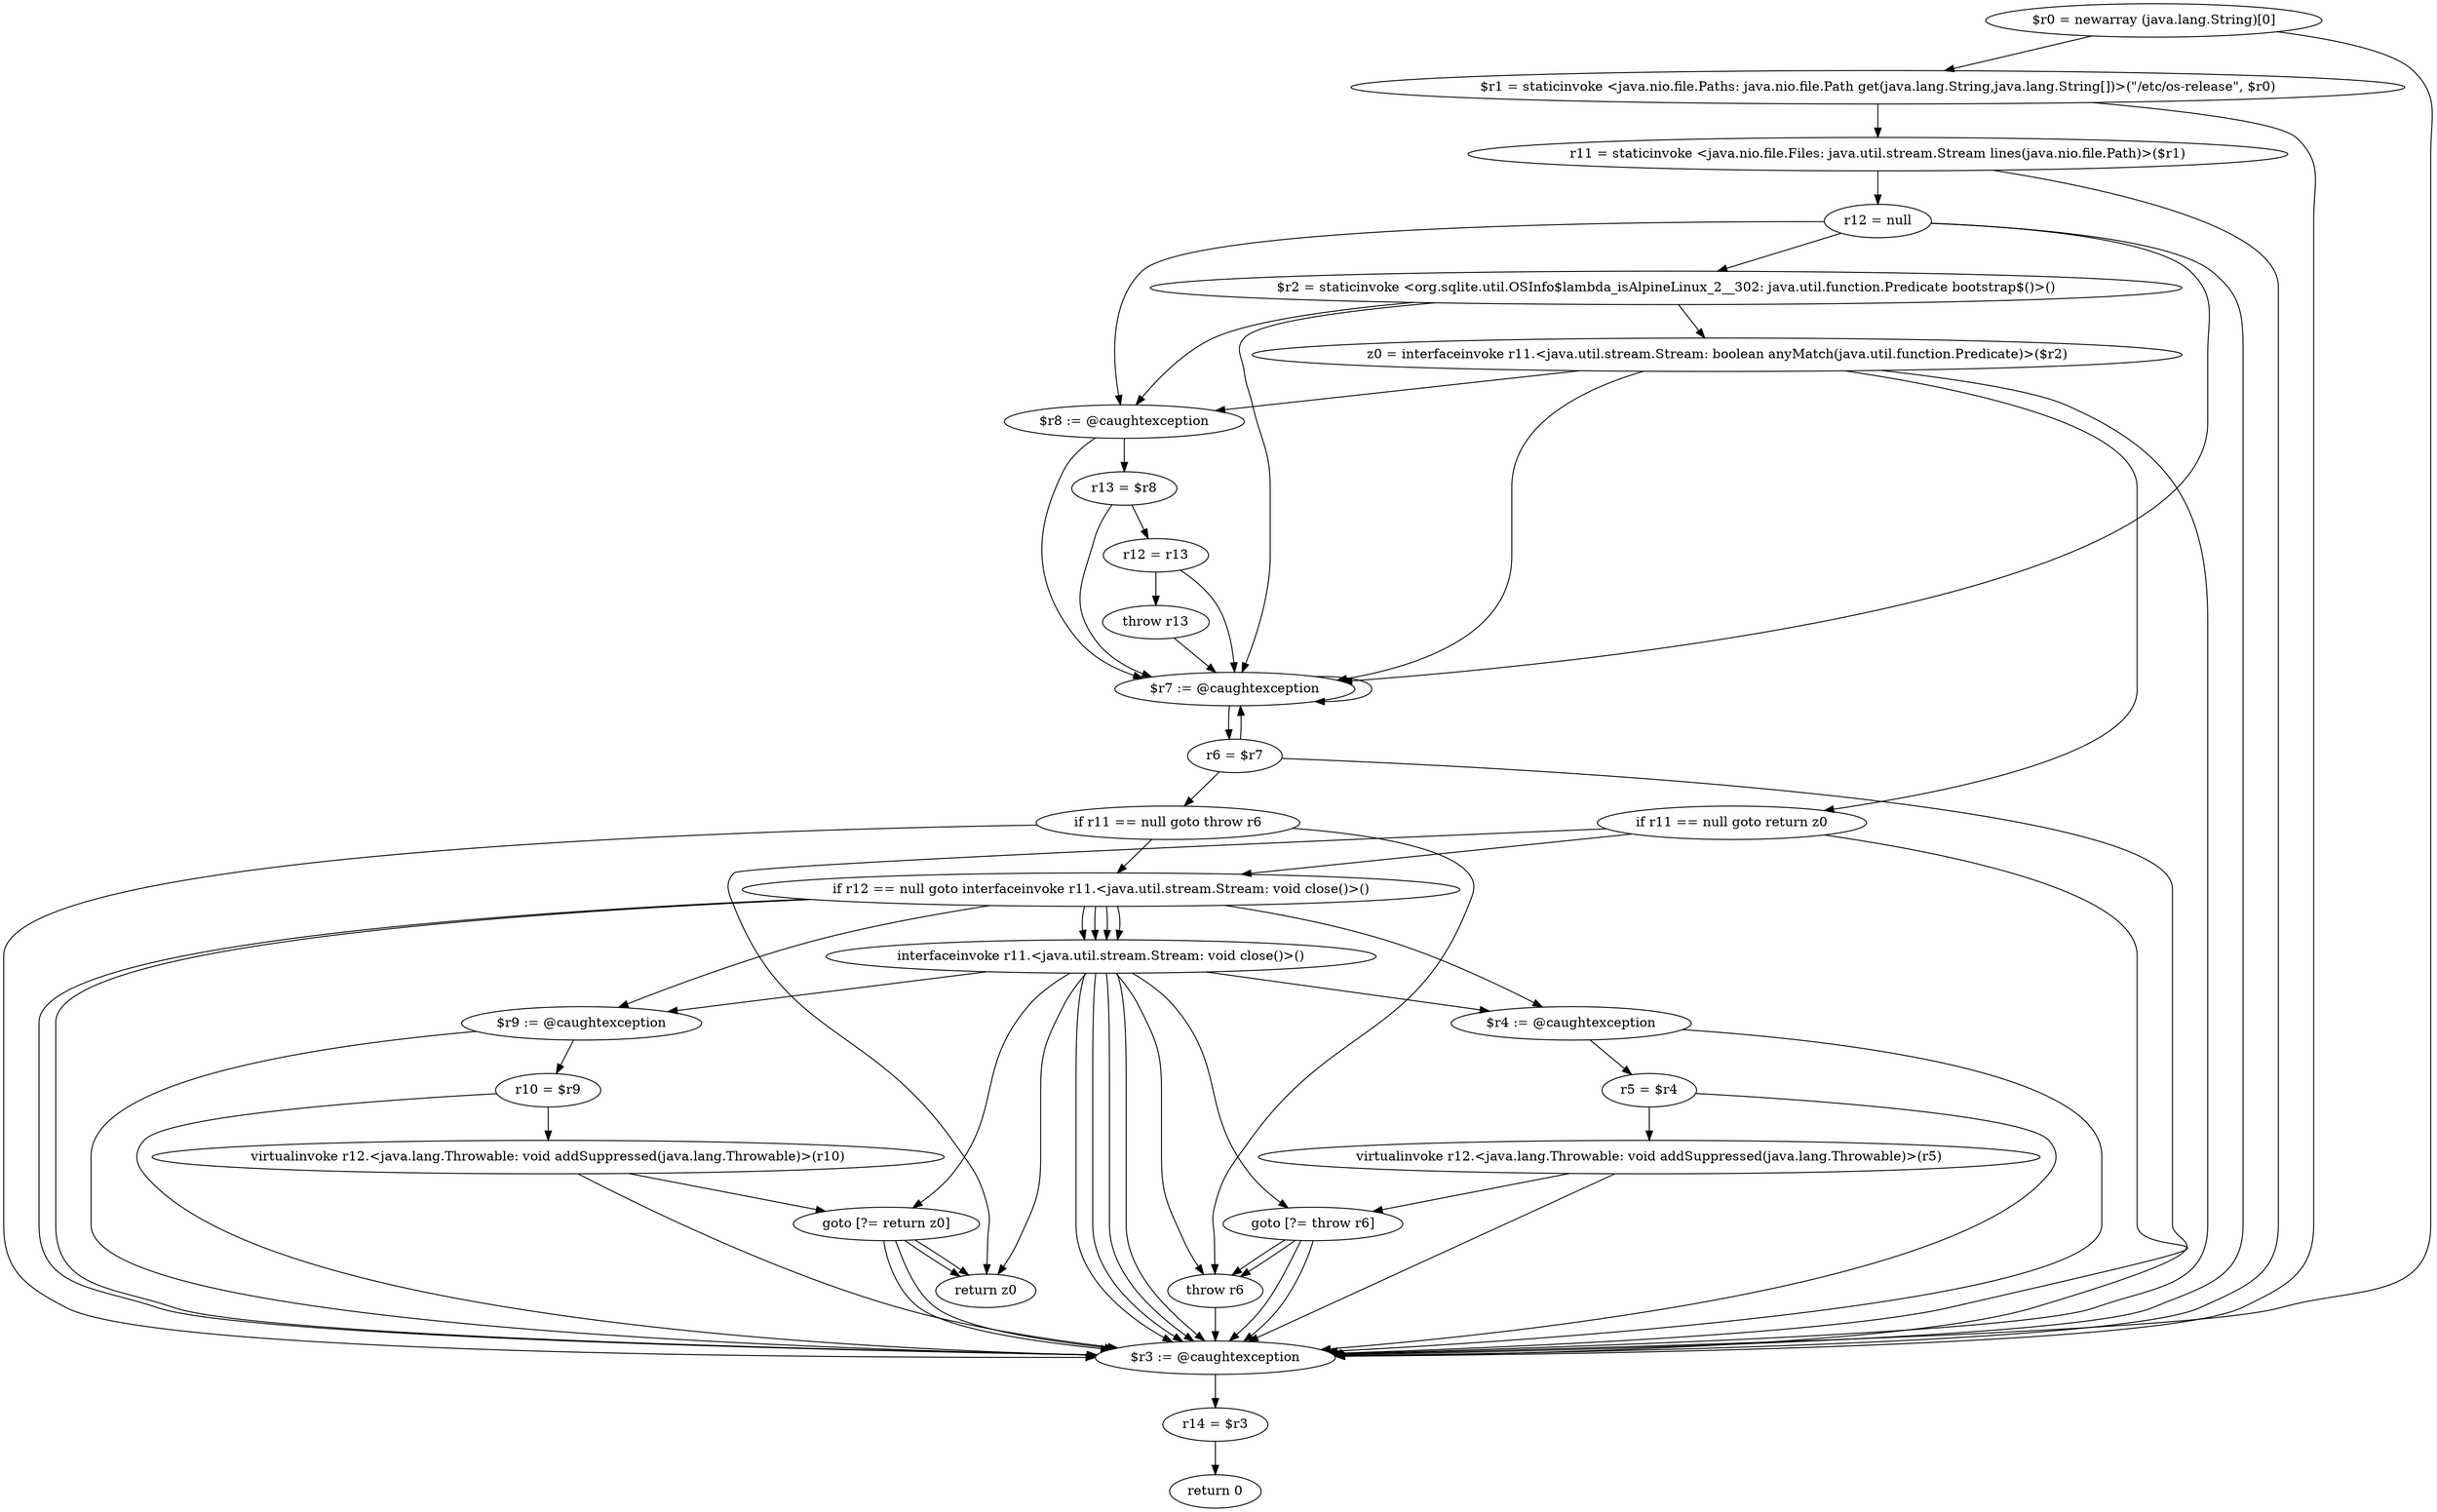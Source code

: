 digraph "unitGraph" {
    "$r0 = newarray (java.lang.String)[0]"
    "$r1 = staticinvoke <java.nio.file.Paths: java.nio.file.Path get(java.lang.String,java.lang.String[])>(\"/etc/os-release\", $r0)"
    "r11 = staticinvoke <java.nio.file.Files: java.util.stream.Stream lines(java.nio.file.Path)>($r1)"
    "r12 = null"
    "$r2 = staticinvoke <org.sqlite.util.OSInfo$lambda_isAlpineLinux_2__302: java.util.function.Predicate bootstrap$()>()"
    "z0 = interfaceinvoke r11.<java.util.stream.Stream: boolean anyMatch(java.util.function.Predicate)>($r2)"
    "if r11 == null goto return z0"
    "if r12 == null goto interfaceinvoke r11.<java.util.stream.Stream: void close()>()"
    "interfaceinvoke r11.<java.util.stream.Stream: void close()>()"
    "goto [?= return z0]"
    "$r9 := @caughtexception"
    "r10 = $r9"
    "virtualinvoke r12.<java.lang.Throwable: void addSuppressed(java.lang.Throwable)>(r10)"
    "return z0"
    "$r8 := @caughtexception"
    "r13 = $r8"
    "r12 = r13"
    "throw r13"
    "$r7 := @caughtexception"
    "r6 = $r7"
    "if r11 == null goto throw r6"
    "goto [?= throw r6]"
    "$r4 := @caughtexception"
    "r5 = $r4"
    "virtualinvoke r12.<java.lang.Throwable: void addSuppressed(java.lang.Throwable)>(r5)"
    "throw r6"
    "$r3 := @caughtexception"
    "r14 = $r3"
    "return 0"
    "$r0 = newarray (java.lang.String)[0]"->"$r1 = staticinvoke <java.nio.file.Paths: java.nio.file.Path get(java.lang.String,java.lang.String[])>(\"/etc/os-release\", $r0)";
    "$r0 = newarray (java.lang.String)[0]"->"$r3 := @caughtexception";
    "$r1 = staticinvoke <java.nio.file.Paths: java.nio.file.Path get(java.lang.String,java.lang.String[])>(\"/etc/os-release\", $r0)"->"r11 = staticinvoke <java.nio.file.Files: java.util.stream.Stream lines(java.nio.file.Path)>($r1)";
    "$r1 = staticinvoke <java.nio.file.Paths: java.nio.file.Path get(java.lang.String,java.lang.String[])>(\"/etc/os-release\", $r0)"->"$r3 := @caughtexception";
    "r11 = staticinvoke <java.nio.file.Files: java.util.stream.Stream lines(java.nio.file.Path)>($r1)"->"r12 = null";
    "r11 = staticinvoke <java.nio.file.Files: java.util.stream.Stream lines(java.nio.file.Path)>($r1)"->"$r3 := @caughtexception";
    "r12 = null"->"$r8 := @caughtexception";
    "r12 = null"->"$r3 := @caughtexception";
    "r12 = null"->"$r7 := @caughtexception";
    "r12 = null"->"$r2 = staticinvoke <org.sqlite.util.OSInfo$lambda_isAlpineLinux_2__302: java.util.function.Predicate bootstrap$()>()";
    "$r2 = staticinvoke <org.sqlite.util.OSInfo$lambda_isAlpineLinux_2__302: java.util.function.Predicate bootstrap$()>()"->"$r8 := @caughtexception";
    "$r2 = staticinvoke <org.sqlite.util.OSInfo$lambda_isAlpineLinux_2__302: java.util.function.Predicate bootstrap$()>()"->"$r7 := @caughtexception";
    "$r2 = staticinvoke <org.sqlite.util.OSInfo$lambda_isAlpineLinux_2__302: java.util.function.Predicate bootstrap$()>()"->"z0 = interfaceinvoke r11.<java.util.stream.Stream: boolean anyMatch(java.util.function.Predicate)>($r2)";
    "z0 = interfaceinvoke r11.<java.util.stream.Stream: boolean anyMatch(java.util.function.Predicate)>($r2)"->"$r8 := @caughtexception";
    "z0 = interfaceinvoke r11.<java.util.stream.Stream: boolean anyMatch(java.util.function.Predicate)>($r2)"->"$r3 := @caughtexception";
    "z0 = interfaceinvoke r11.<java.util.stream.Stream: boolean anyMatch(java.util.function.Predicate)>($r2)"->"$r7 := @caughtexception";
    "z0 = interfaceinvoke r11.<java.util.stream.Stream: boolean anyMatch(java.util.function.Predicate)>($r2)"->"if r11 == null goto return z0";
    "if r11 == null goto return z0"->"if r12 == null goto interfaceinvoke r11.<java.util.stream.Stream: void close()>()";
    "if r11 == null goto return z0"->"return z0";
    "if r11 == null goto return z0"->"$r3 := @caughtexception";
    "if r12 == null goto interfaceinvoke r11.<java.util.stream.Stream: void close()>()"->"interfaceinvoke r11.<java.util.stream.Stream: void close()>()";
    "if r12 == null goto interfaceinvoke r11.<java.util.stream.Stream: void close()>()"->"interfaceinvoke r11.<java.util.stream.Stream: void close()>()";
    "if r12 == null goto interfaceinvoke r11.<java.util.stream.Stream: void close()>()"->"$r9 := @caughtexception";
    "if r12 == null goto interfaceinvoke r11.<java.util.stream.Stream: void close()>()"->"$r3 := @caughtexception";
    "interfaceinvoke r11.<java.util.stream.Stream: void close()>()"->"$r9 := @caughtexception";
    "interfaceinvoke r11.<java.util.stream.Stream: void close()>()"->"$r3 := @caughtexception";
    "interfaceinvoke r11.<java.util.stream.Stream: void close()>()"->"goto [?= return z0]";
    "goto [?= return z0]"->"return z0";
    "goto [?= return z0]"->"$r3 := @caughtexception";
    "$r9 := @caughtexception"->"r10 = $r9";
    "$r9 := @caughtexception"->"$r3 := @caughtexception";
    "r10 = $r9"->"virtualinvoke r12.<java.lang.Throwable: void addSuppressed(java.lang.Throwable)>(r10)";
    "r10 = $r9"->"$r3 := @caughtexception";
    "virtualinvoke r12.<java.lang.Throwable: void addSuppressed(java.lang.Throwable)>(r10)"->"goto [?= return z0]";
    "virtualinvoke r12.<java.lang.Throwable: void addSuppressed(java.lang.Throwable)>(r10)"->"$r3 := @caughtexception";
    "goto [?= return z0]"->"return z0";
    "goto [?= return z0]"->"$r3 := @caughtexception";
    "interfaceinvoke r11.<java.util.stream.Stream: void close()>()"->"return z0";
    "interfaceinvoke r11.<java.util.stream.Stream: void close()>()"->"$r3 := @caughtexception";
    "$r8 := @caughtexception"->"r13 = $r8";
    "$r8 := @caughtexception"->"$r7 := @caughtexception";
    "r13 = $r8"->"r12 = r13";
    "r13 = $r8"->"$r7 := @caughtexception";
    "r12 = r13"->"throw r13";
    "r12 = r13"->"$r7 := @caughtexception";
    "throw r13"->"$r7 := @caughtexception";
    "$r7 := @caughtexception"->"r6 = $r7";
    "$r7 := @caughtexception"->"$r7 := @caughtexception";
    "r6 = $r7"->"$r7 := @caughtexception";
    "r6 = $r7"->"$r3 := @caughtexception";
    "r6 = $r7"->"if r11 == null goto throw r6";
    "if r11 == null goto throw r6"->"if r12 == null goto interfaceinvoke r11.<java.util.stream.Stream: void close()>()";
    "if r11 == null goto throw r6"->"throw r6";
    "if r11 == null goto throw r6"->"$r3 := @caughtexception";
    "if r12 == null goto interfaceinvoke r11.<java.util.stream.Stream: void close()>()"->"interfaceinvoke r11.<java.util.stream.Stream: void close()>()";
    "if r12 == null goto interfaceinvoke r11.<java.util.stream.Stream: void close()>()"->"interfaceinvoke r11.<java.util.stream.Stream: void close()>()";
    "if r12 == null goto interfaceinvoke r11.<java.util.stream.Stream: void close()>()"->"$r4 := @caughtexception";
    "if r12 == null goto interfaceinvoke r11.<java.util.stream.Stream: void close()>()"->"$r3 := @caughtexception";
    "interfaceinvoke r11.<java.util.stream.Stream: void close()>()"->"$r4 := @caughtexception";
    "interfaceinvoke r11.<java.util.stream.Stream: void close()>()"->"$r3 := @caughtexception";
    "interfaceinvoke r11.<java.util.stream.Stream: void close()>()"->"goto [?= throw r6]";
    "goto [?= throw r6]"->"throw r6";
    "goto [?= throw r6]"->"$r3 := @caughtexception";
    "$r4 := @caughtexception"->"r5 = $r4";
    "$r4 := @caughtexception"->"$r3 := @caughtexception";
    "r5 = $r4"->"virtualinvoke r12.<java.lang.Throwable: void addSuppressed(java.lang.Throwable)>(r5)";
    "r5 = $r4"->"$r3 := @caughtexception";
    "virtualinvoke r12.<java.lang.Throwable: void addSuppressed(java.lang.Throwable)>(r5)"->"goto [?= throw r6]";
    "virtualinvoke r12.<java.lang.Throwable: void addSuppressed(java.lang.Throwable)>(r5)"->"$r3 := @caughtexception";
    "goto [?= throw r6]"->"throw r6";
    "goto [?= throw r6]"->"$r3 := @caughtexception";
    "interfaceinvoke r11.<java.util.stream.Stream: void close()>()"->"throw r6";
    "interfaceinvoke r11.<java.util.stream.Stream: void close()>()"->"$r3 := @caughtexception";
    "throw r6"->"$r3 := @caughtexception";
    "$r3 := @caughtexception"->"r14 = $r3";
    "r14 = $r3"->"return 0";
}
